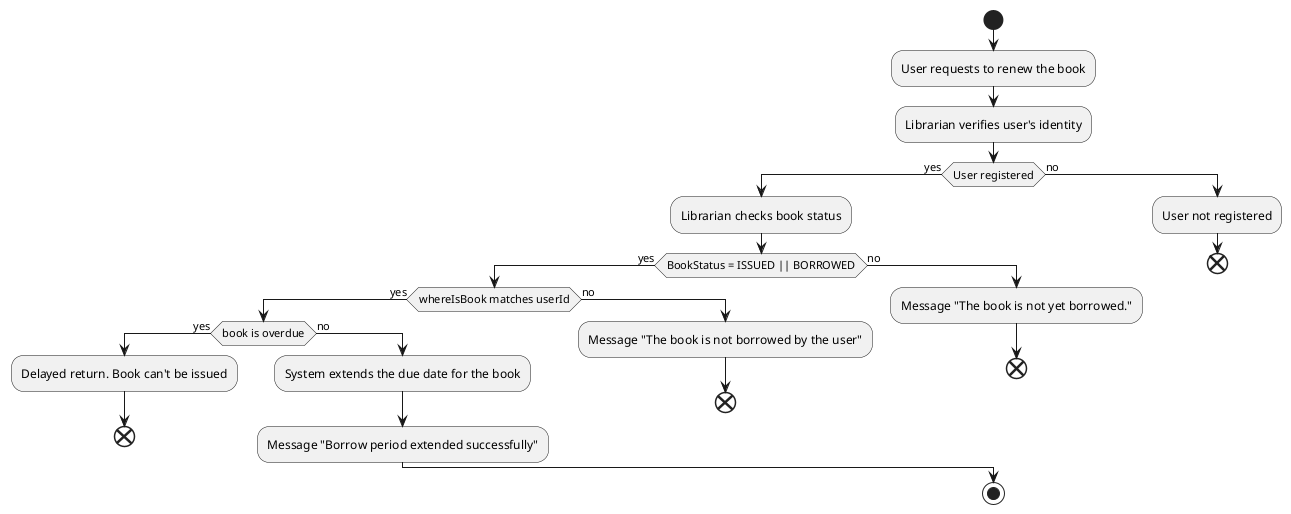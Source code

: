 @startuml

start
:User requests to renew the book;
:Librarian verifies user's identity;
if(User registered) then (yes)
    :Librarian checks book status;
    if (BookStatus = ISSUED || BORROWED) then (yes)
        if(whereIsBook matches userId) then (yes)
            if(book is overdue) then (yes)
                :Delayed return. Book can't be issued;
                end;
            else (no)
            :System extends the due date for the book;
            :Message "Borrow period extended successfully";
            endif
        else (no)
        :Message "The book is not borrowed by the user";
        end;
        endif
    else (no)
    :Message "The book is not yet borrowed.";
    end;
    endif
else (no)
:User not registered;
end;
endif
stop

@enduml

